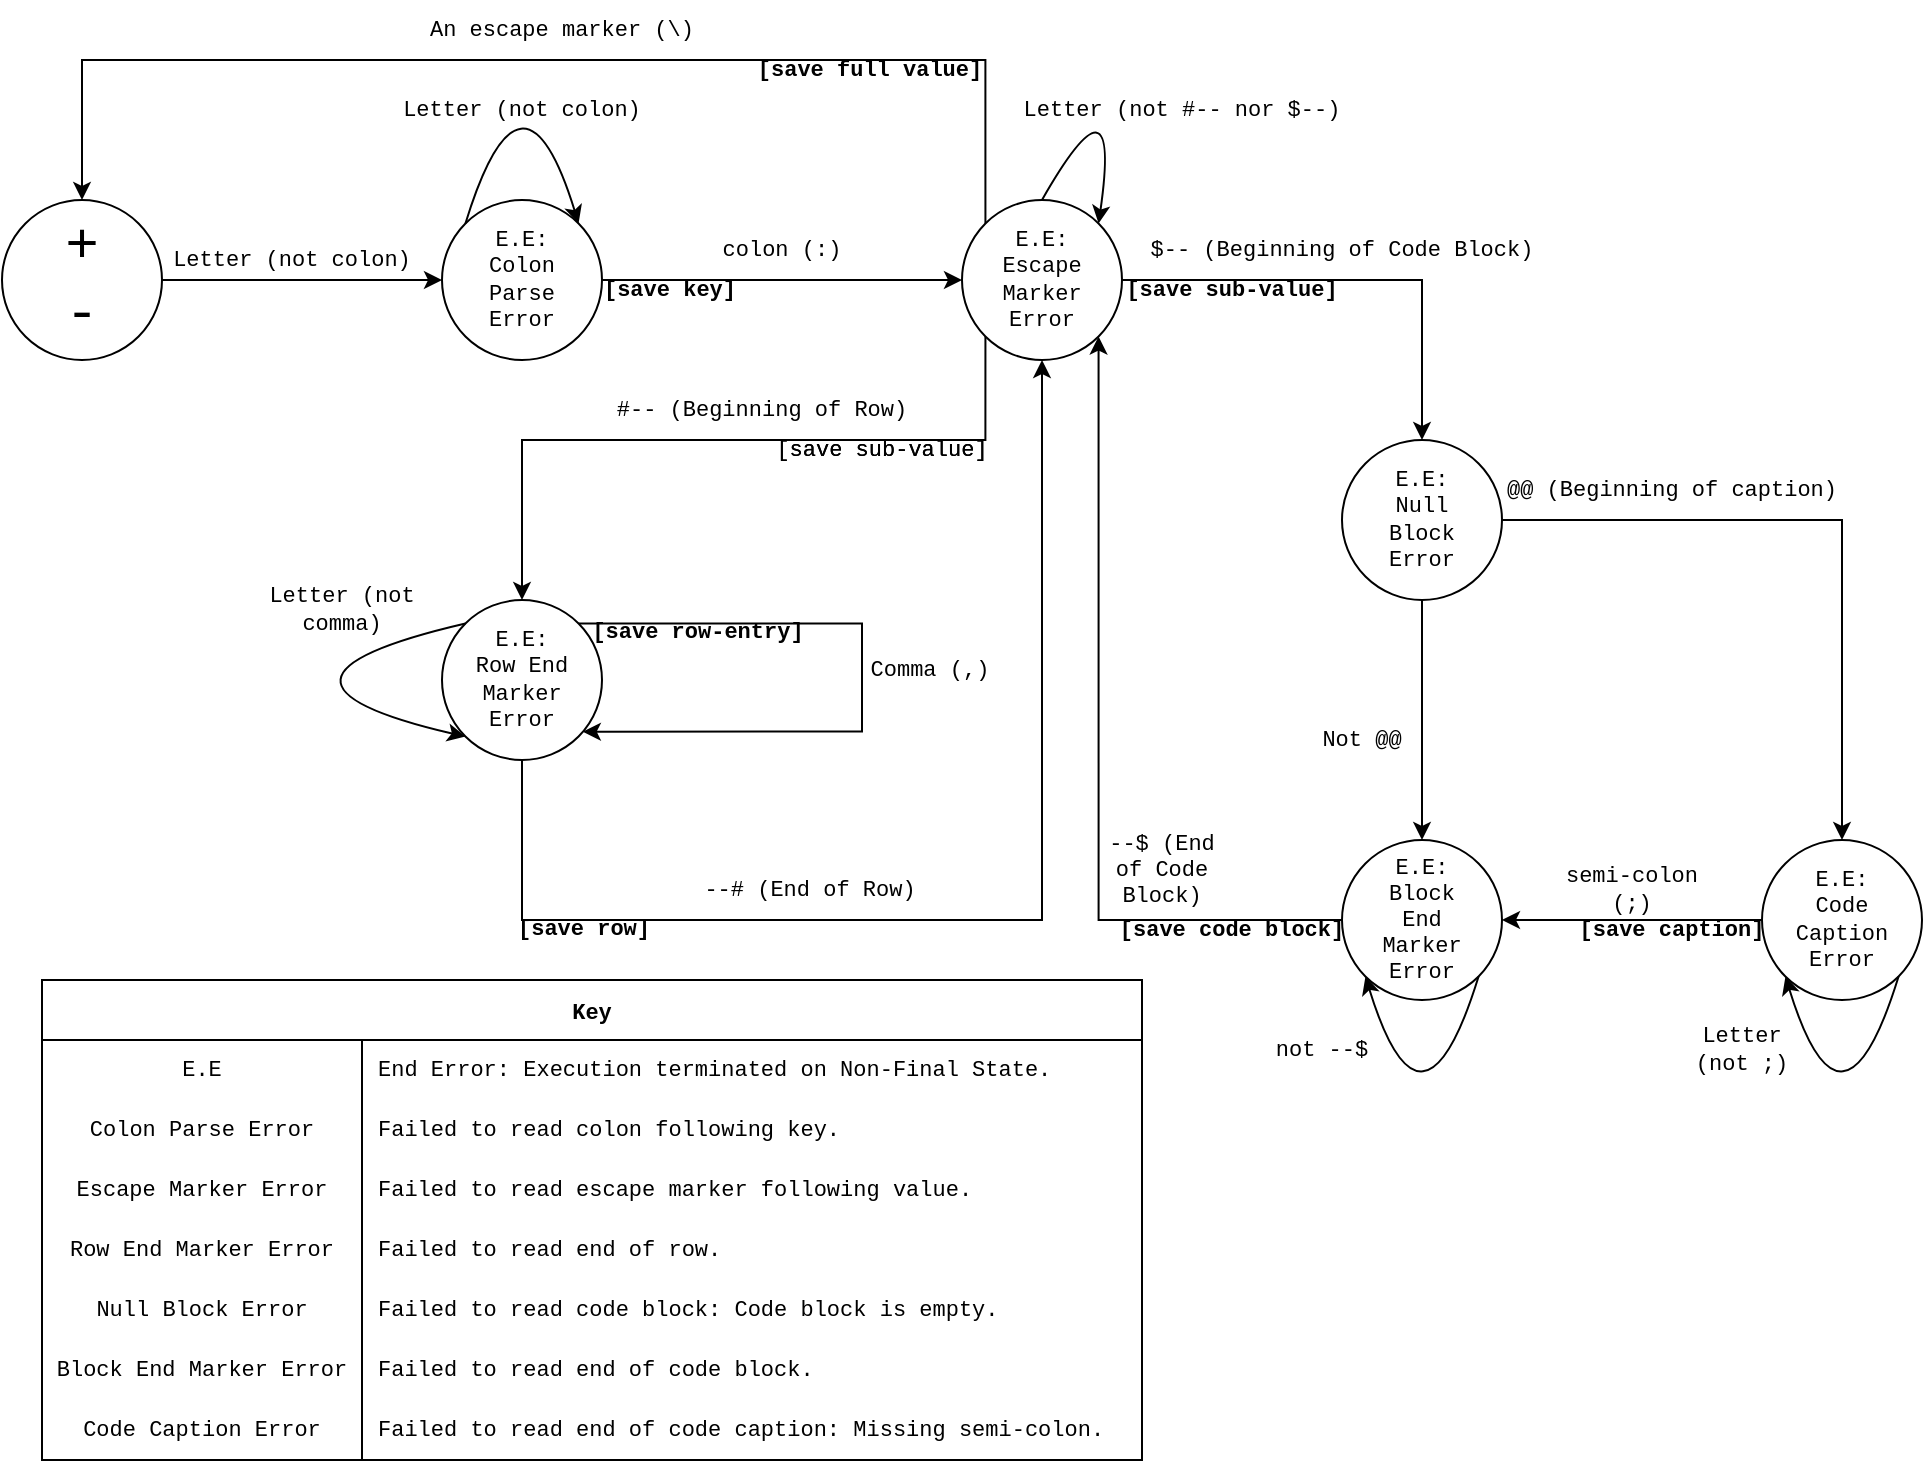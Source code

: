 <mxfile version="16.5.2" type="device"><diagram id="prtHgNgQTEPvFCAcTncT" name="Page-1"><mxGraphModel dx="1293" dy="722" grid="1" gridSize="10" guides="1" tooltips="1" connect="1" arrows="1" fold="1" page="1" pageScale="1" pageWidth="827" pageHeight="1169" math="0" shadow="0"><root><mxCell id="0"/><mxCell id="1" parent="0"/><mxCell id="Hz-hNuxiaKg8cWlo2Coc-8" value="" style="edgeStyle=orthogonalEdgeStyle;rounded=0;orthogonalLoop=1;jettySize=auto;html=1;fontFamily=Courier New;fontSize=28;" edge="1" parent="1" source="Hz-hNuxiaKg8cWlo2Coc-6" target="Hz-hNuxiaKg8cWlo2Coc-7"><mxGeometry relative="1" as="geometry"/></mxCell><mxCell id="Hz-hNuxiaKg8cWlo2Coc-6" value="+&lt;br&gt;-" style="ellipse;whiteSpace=wrap;html=1;aspect=fixed;fontSize=28;fontFamily=Courier New;" vertex="1" parent="1"><mxGeometry x="10" y="120" width="80" height="80" as="geometry"/></mxCell><mxCell id="Hz-hNuxiaKg8cWlo2Coc-17" style="edgeStyle=orthogonalEdgeStyle;rounded=0;orthogonalLoop=1;jettySize=auto;html=1;fontFamily=Courier New;fontSize=11;" edge="1" parent="1" source="Hz-hNuxiaKg8cWlo2Coc-7" target="Hz-hNuxiaKg8cWlo2Coc-16"><mxGeometry relative="1" as="geometry"/></mxCell><mxCell id="Hz-hNuxiaKg8cWlo2Coc-7" value="" style="ellipse;whiteSpace=wrap;html=1;aspect=fixed;fontFamily=Courier New;fontSize=28;" vertex="1" parent="1"><mxGeometry x="230" y="120" width="80" height="80" as="geometry"/></mxCell><mxCell id="Hz-hNuxiaKg8cWlo2Coc-10" value="&lt;font style=&quot;font-size: 11px&quot;&gt;Letter (not colon)&lt;/font&gt;" style="text;html=1;strokeColor=none;fillColor=none;align=center;verticalAlign=middle;whiteSpace=wrap;rounded=0;fontFamily=Courier New;fontSize=28;" vertex="1" parent="1"><mxGeometry x="80" y="130" width="150" height="30" as="geometry"/></mxCell><mxCell id="Hz-hNuxiaKg8cWlo2Coc-14" value="" style="curved=1;endArrow=classic;html=1;rounded=0;fontFamily=Courier New;fontSize=11;exitX=0;exitY=0;exitDx=0;exitDy=0;entryX=1;entryY=0;entryDx=0;entryDy=0;" edge="1" parent="1" source="Hz-hNuxiaKg8cWlo2Coc-7" target="Hz-hNuxiaKg8cWlo2Coc-7"><mxGeometry width="50" height="50" relative="1" as="geometry"><mxPoint x="310" y="230" as="sourcePoint"/><mxPoint x="360" y="180" as="targetPoint"/><Array as="points"><mxPoint x="270" y="40"/></Array></mxGeometry></mxCell><mxCell id="Hz-hNuxiaKg8cWlo2Coc-15" value="Letter (not colon)" style="text;html=1;strokeColor=none;fillColor=none;align=center;verticalAlign=middle;whiteSpace=wrap;rounded=0;fontFamily=Courier New;fontSize=11;" vertex="1" parent="1"><mxGeometry x="200" y="60" width="140" height="30" as="geometry"/></mxCell><mxCell id="Hz-hNuxiaKg8cWlo2Coc-25" style="edgeStyle=orthogonalEdgeStyle;rounded=0;orthogonalLoop=1;jettySize=auto;html=1;exitX=0;exitY=1;exitDx=0;exitDy=0;fontFamily=Courier New;fontSize=11;entryX=0.5;entryY=0;entryDx=0;entryDy=0;" edge="1" parent="1" source="Hz-hNuxiaKg8cWlo2Coc-16" target="Hz-hNuxiaKg8cWlo2Coc-23"><mxGeometry relative="1" as="geometry"><Array as="points"><mxPoint x="502" y="240"/><mxPoint x="270" y="240"/></Array></mxGeometry></mxCell><mxCell id="Hz-hNuxiaKg8cWlo2Coc-26" style="edgeStyle=orthogonalEdgeStyle;rounded=0;orthogonalLoop=1;jettySize=auto;html=1;entryX=0.5;entryY=0;entryDx=0;entryDy=0;fontFamily=Courier New;fontSize=11;" edge="1" parent="1" source="Hz-hNuxiaKg8cWlo2Coc-16" target="Hz-hNuxiaKg8cWlo2Coc-24"><mxGeometry relative="1" as="geometry"/></mxCell><mxCell id="Hz-hNuxiaKg8cWlo2Coc-58" style="edgeStyle=orthogonalEdgeStyle;rounded=0;orthogonalLoop=1;jettySize=auto;html=1;entryX=0.5;entryY=0;entryDx=0;entryDy=0;fontFamily=Courier New;fontSize=11;exitX=0;exitY=0;exitDx=0;exitDy=0;" edge="1" parent="1" source="Hz-hNuxiaKg8cWlo2Coc-16" target="Hz-hNuxiaKg8cWlo2Coc-6"><mxGeometry relative="1" as="geometry"><Array as="points"><mxPoint x="502" y="50"/><mxPoint x="50" y="50"/></Array></mxGeometry></mxCell><mxCell id="Hz-hNuxiaKg8cWlo2Coc-16" value="" style="ellipse;whiteSpace=wrap;html=1;aspect=fixed;fontFamily=Courier New;fontSize=11;" vertex="1" parent="1"><mxGeometry x="490" y="120" width="80" height="80" as="geometry"/></mxCell><mxCell id="Hz-hNuxiaKg8cWlo2Coc-18" value="colon (:)" style="text;html=1;strokeColor=none;fillColor=none;align=center;verticalAlign=middle;whiteSpace=wrap;rounded=0;fontFamily=Courier New;fontSize=11;" vertex="1" parent="1"><mxGeometry x="360" y="130" width="80" height="30" as="geometry"/></mxCell><mxCell id="Hz-hNuxiaKg8cWlo2Coc-19" value="[save key]" style="text;html=1;strokeColor=none;fillColor=none;align=center;verticalAlign=middle;whiteSpace=wrap;rounded=0;fontFamily=Courier New;fontSize=11;fontStyle=1" vertex="1" parent="1"><mxGeometry x="304" y="150" width="80" height="30" as="geometry"/></mxCell><mxCell id="Hz-hNuxiaKg8cWlo2Coc-20" value="" style="curved=1;endArrow=classic;html=1;rounded=0;fontFamily=Courier New;fontSize=11;exitX=0.5;exitY=0;exitDx=0;exitDy=0;entryX=1;entryY=0;entryDx=0;entryDy=0;" edge="1" parent="1" source="Hz-hNuxiaKg8cWlo2Coc-16" target="Hz-hNuxiaKg8cWlo2Coc-16"><mxGeometry width="50" height="50" relative="1" as="geometry"><mxPoint x="480" y="310" as="sourcePoint"/><mxPoint x="530" y="260" as="targetPoint"/><Array as="points"><mxPoint x="570" y="50"/></Array></mxGeometry></mxCell><mxCell id="Hz-hNuxiaKg8cWlo2Coc-21" value="Letter (not #-- nor $--)" style="text;html=1;strokeColor=none;fillColor=none;align=center;verticalAlign=middle;whiteSpace=wrap;rounded=0;fontFamily=Courier New;fontSize=11;" vertex="1" parent="1"><mxGeometry x="510" y="60" width="180" height="30" as="geometry"/></mxCell><mxCell id="Hz-hNuxiaKg8cWlo2Coc-37" style="edgeStyle=orthogonalEdgeStyle;rounded=0;orthogonalLoop=1;jettySize=auto;html=1;entryX=0.5;entryY=1;entryDx=0;entryDy=0;fontFamily=Courier New;fontSize=11;exitX=0.5;exitY=1;exitDx=0;exitDy=0;" edge="1" parent="1" source="Hz-hNuxiaKg8cWlo2Coc-23" target="Hz-hNuxiaKg8cWlo2Coc-16"><mxGeometry relative="1" as="geometry"><Array as="points"><mxPoint x="270" y="480"/><mxPoint x="530" y="480"/></Array></mxGeometry></mxCell><mxCell id="Hz-hNuxiaKg8cWlo2Coc-40" style="edgeStyle=orthogonalEdgeStyle;rounded=0;orthogonalLoop=1;jettySize=auto;html=1;exitX=1;exitY=0;exitDx=0;exitDy=0;entryX=1.007;entryY=0.869;entryDx=0;entryDy=0;fontFamily=Courier New;fontSize=11;entryPerimeter=0;" edge="1" parent="1" source="Hz-hNuxiaKg8cWlo2Coc-23" target="Hz-hNuxiaKg8cWlo2Coc-75"><mxGeometry relative="1" as="geometry"><mxPoint x="491.716" y="331.716" as="targetPoint"/><Array as="points"><mxPoint x="440" y="332"/><mxPoint x="440" y="386"/></Array></mxGeometry></mxCell><mxCell id="Hz-hNuxiaKg8cWlo2Coc-23" value="" style="ellipse;whiteSpace=wrap;html=1;aspect=fixed;fontFamily=Courier New;fontSize=11;" vertex="1" parent="1"><mxGeometry x="230" y="320" width="80" height="80" as="geometry"/></mxCell><mxCell id="Hz-hNuxiaKg8cWlo2Coc-45" style="edgeStyle=orthogonalEdgeStyle;rounded=0;orthogonalLoop=1;jettySize=auto;html=1;fontFamily=Courier New;fontSize=11;" edge="1" parent="1" source="Hz-hNuxiaKg8cWlo2Coc-24" target="Hz-hNuxiaKg8cWlo2Coc-43"><mxGeometry relative="1" as="geometry"/></mxCell><mxCell id="Hz-hNuxiaKg8cWlo2Coc-46" style="edgeStyle=orthogonalEdgeStyle;rounded=0;orthogonalLoop=1;jettySize=auto;html=1;fontFamily=Courier New;fontSize=11;entryX=0.5;entryY=0;entryDx=0;entryDy=0;" edge="1" parent="1" source="Hz-hNuxiaKg8cWlo2Coc-24" target="Hz-hNuxiaKg8cWlo2Coc-44"><mxGeometry relative="1" as="geometry"><mxPoint x="840" y="430" as="targetPoint"/></mxGeometry></mxCell><mxCell id="Hz-hNuxiaKg8cWlo2Coc-24" value="" style="ellipse;whiteSpace=wrap;html=1;aspect=fixed;fontFamily=Courier New;fontSize=11;" vertex="1" parent="1"><mxGeometry x="680" y="240" width="80" height="80" as="geometry"/></mxCell><mxCell id="Hz-hNuxiaKg8cWlo2Coc-27" value="#-- (Beginning of Row)" style="text;html=1;strokeColor=none;fillColor=none;align=center;verticalAlign=middle;whiteSpace=wrap;rounded=0;fontFamily=Courier New;fontSize=11;" vertex="1" parent="1"><mxGeometry x="310" y="210" width="160" height="30" as="geometry"/></mxCell><mxCell id="Hz-hNuxiaKg8cWlo2Coc-28" value="$-- (Beginning of Code Block)" style="text;html=1;strokeColor=none;fillColor=none;align=center;verticalAlign=middle;whiteSpace=wrap;rounded=0;fontFamily=Courier New;fontSize=11;" vertex="1" parent="1"><mxGeometry x="570" y="130" width="220" height="30" as="geometry"/></mxCell><mxCell id="Hz-hNuxiaKg8cWlo2Coc-29" value="" style="curved=1;endArrow=classic;html=1;rounded=0;fontFamily=Courier New;fontSize=11;exitX=0;exitY=0;exitDx=0;exitDy=0;entryX=0;entryY=1;entryDx=0;entryDy=0;" edge="1" parent="1" source="Hz-hNuxiaKg8cWlo2Coc-23" target="Hz-hNuxiaKg8cWlo2Coc-23"><mxGeometry width="50" height="50" relative="1" as="geometry"><mxPoint x="30" y="410" as="sourcePoint"/><mxPoint x="80" y="360" as="targetPoint"/><Array as="points"><mxPoint x="120" y="360"/></Array></mxGeometry></mxCell><mxCell id="Hz-hNuxiaKg8cWlo2Coc-30" value="Letter (not comma)" style="text;html=1;strokeColor=none;fillColor=none;align=center;verticalAlign=middle;whiteSpace=wrap;rounded=0;fontFamily=Courier New;fontSize=11;" vertex="1" parent="1"><mxGeometry x="130" y="310" width="100" height="30" as="geometry"/></mxCell><mxCell id="Hz-hNuxiaKg8cWlo2Coc-33" value="Comma (,)" style="text;html=1;strokeColor=none;fillColor=none;align=center;verticalAlign=middle;whiteSpace=wrap;rounded=0;fontFamily=Courier New;fontSize=11;" vertex="1" parent="1"><mxGeometry x="424" y="340" width="100" height="30" as="geometry"/></mxCell><mxCell id="Hz-hNuxiaKg8cWlo2Coc-42" value="--# (End of Row)" style="text;html=1;strokeColor=none;fillColor=none;align=center;verticalAlign=middle;whiteSpace=wrap;rounded=0;fontFamily=Courier New;fontSize=11;" vertex="1" parent="1"><mxGeometry x="349" y="450" width="130" height="30" as="geometry"/></mxCell><mxCell id="Hz-hNuxiaKg8cWlo2Coc-53" style="edgeStyle=orthogonalEdgeStyle;rounded=0;orthogonalLoop=1;jettySize=auto;html=1;entryX=1;entryY=1;entryDx=0;entryDy=0;fontFamily=Courier New;fontSize=11;" edge="1" parent="1" source="Hz-hNuxiaKg8cWlo2Coc-43" target="Hz-hNuxiaKg8cWlo2Coc-16"><mxGeometry relative="1" as="geometry"/></mxCell><mxCell id="Hz-hNuxiaKg8cWlo2Coc-43" value="" style="ellipse;whiteSpace=wrap;html=1;aspect=fixed;fontFamily=Courier New;fontSize=11;" vertex="1" parent="1"><mxGeometry x="680" y="440" width="80" height="80" as="geometry"/></mxCell><mxCell id="Hz-hNuxiaKg8cWlo2Coc-52" style="edgeStyle=orthogonalEdgeStyle;rounded=0;orthogonalLoop=1;jettySize=auto;html=1;entryX=1;entryY=0.5;entryDx=0;entryDy=0;fontFamily=Courier New;fontSize=11;" edge="1" parent="1" source="Hz-hNuxiaKg8cWlo2Coc-44" target="Hz-hNuxiaKg8cWlo2Coc-43"><mxGeometry relative="1" as="geometry"/></mxCell><mxCell id="Hz-hNuxiaKg8cWlo2Coc-44" value="" style="ellipse;whiteSpace=wrap;html=1;aspect=fixed;fontFamily=Courier New;fontSize=11;" vertex="1" parent="1"><mxGeometry x="890" y="440" width="80" height="80" as="geometry"/></mxCell><mxCell id="Hz-hNuxiaKg8cWlo2Coc-47" value="@@ (Beginning of caption)" style="text;html=1;strokeColor=none;fillColor=none;align=center;verticalAlign=middle;whiteSpace=wrap;rounded=0;fontFamily=Courier New;fontSize=11;" vertex="1" parent="1"><mxGeometry x="750" y="250" width="190" height="30" as="geometry"/></mxCell><mxCell id="Hz-hNuxiaKg8cWlo2Coc-48" value="Not @@" style="text;html=1;strokeColor=none;fillColor=none;align=center;verticalAlign=middle;whiteSpace=wrap;rounded=0;fontFamily=Courier New;fontSize=11;" vertex="1" parent="1"><mxGeometry x="660" y="375" width="60" height="30" as="geometry"/></mxCell><mxCell id="Hz-hNuxiaKg8cWlo2Coc-49" value="" style="curved=1;endArrow=classic;html=1;rounded=0;fontFamily=Courier New;fontSize=11;exitX=1;exitY=1;exitDx=0;exitDy=0;entryX=0;entryY=1;entryDx=0;entryDy=0;" edge="1" parent="1" source="Hz-hNuxiaKg8cWlo2Coc-44" target="Hz-hNuxiaKg8cWlo2Coc-44"><mxGeometry width="50" height="50" relative="1" as="geometry"><mxPoint x="920" y="450" as="sourcePoint"/><mxPoint x="970" y="400" as="targetPoint"/><Array as="points"><mxPoint x="930" y="600"/></Array></mxGeometry></mxCell><mxCell id="Hz-hNuxiaKg8cWlo2Coc-50" value="Letter (not ;)" style="text;html=1;strokeColor=none;fillColor=none;align=center;verticalAlign=middle;whiteSpace=wrap;rounded=0;fontFamily=Courier New;fontSize=11;" vertex="1" parent="1"><mxGeometry x="850" y="530" width="60" height="30" as="geometry"/></mxCell><mxCell id="Hz-hNuxiaKg8cWlo2Coc-51" value="semi-colon (;)" style="text;html=1;strokeColor=none;fillColor=none;align=center;verticalAlign=middle;whiteSpace=wrap;rounded=0;fontFamily=Courier New;fontSize=11;" vertex="1" parent="1"><mxGeometry x="780" y="450" width="90" height="30" as="geometry"/></mxCell><mxCell id="Hz-hNuxiaKg8cWlo2Coc-54" value="--$ (End of Code Block)" style="text;html=1;strokeColor=none;fillColor=none;align=center;verticalAlign=middle;whiteSpace=wrap;rounded=0;fontFamily=Courier New;fontSize=11;" vertex="1" parent="1"><mxGeometry x="560" y="430" width="60" height="50" as="geometry"/></mxCell><mxCell id="Hz-hNuxiaKg8cWlo2Coc-56" value="" style="curved=1;endArrow=classic;html=1;rounded=0;fontFamily=Courier New;fontSize=11;entryX=0;entryY=1;entryDx=0;entryDy=0;exitX=1;exitY=1;exitDx=0;exitDy=0;" edge="1" parent="1" source="Hz-hNuxiaKg8cWlo2Coc-43" target="Hz-hNuxiaKg8cWlo2Coc-43"><mxGeometry width="50" height="50" relative="1" as="geometry"><mxPoint x="625" y="610" as="sourcePoint"/><mxPoint x="675" y="560" as="targetPoint"/><Array as="points"><mxPoint x="720" y="600"/></Array></mxGeometry></mxCell><mxCell id="Hz-hNuxiaKg8cWlo2Coc-57" value="not --$" style="text;html=1;strokeColor=none;fillColor=none;align=center;verticalAlign=middle;whiteSpace=wrap;rounded=0;fontFamily=Courier New;fontSize=11;" vertex="1" parent="1"><mxGeometry x="640" y="530" width="60" height="30" as="geometry"/></mxCell><mxCell id="Hz-hNuxiaKg8cWlo2Coc-59" value="An escape marker (\\)" style="text;html=1;strokeColor=none;fillColor=none;align=center;verticalAlign=middle;whiteSpace=wrap;rounded=0;fontFamily=Courier New;fontSize=11;" vertex="1" parent="1"><mxGeometry x="205" y="20" width="170" height="30" as="geometry"/></mxCell><mxCell id="Hz-hNuxiaKg8cWlo2Coc-60" value="[save sub-value]" style="text;html=1;strokeColor=none;fillColor=none;align=center;verticalAlign=middle;whiteSpace=wrap;rounded=0;fontFamily=Courier New;fontSize=11;" vertex="1" parent="1"><mxGeometry x="390" y="230" width="120" height="30" as="geometry"/></mxCell><mxCell id="Hz-hNuxiaKg8cWlo2Coc-61" value="[save sub-value]" style="text;html=1;strokeColor=none;fillColor=none;align=center;verticalAlign=middle;whiteSpace=wrap;rounded=0;fontFamily=Courier New;fontSize=11;" vertex="1" parent="1"><mxGeometry x="390" y="230" width="120" height="30" as="geometry"/></mxCell><mxCell id="Hz-hNuxiaKg8cWlo2Coc-62" value="[save sub-value]" style="text;html=1;strokeColor=none;fillColor=none;align=center;verticalAlign=middle;whiteSpace=wrap;rounded=0;fontFamily=Courier New;fontSize=11;fontStyle=1" vertex="1" parent="1"><mxGeometry x="570" y="150" width="110" height="30" as="geometry"/></mxCell><mxCell id="Hz-hNuxiaKg8cWlo2Coc-63" value="[save full value]" style="text;html=1;strokeColor=none;fillColor=none;align=center;verticalAlign=middle;whiteSpace=wrap;rounded=0;fontFamily=Courier New;fontSize=11;fontStyle=1" vertex="1" parent="1"><mxGeometry x="384" y="40" width="120" height="30" as="geometry"/></mxCell><mxCell id="Hz-hNuxiaKg8cWlo2Coc-69" value="[save row-entry]" style="text;html=1;strokeColor=none;fillColor=none;align=center;verticalAlign=middle;whiteSpace=wrap;rounded=0;fontFamily=Courier New;fontSize=11;fontStyle=1" vertex="1" parent="1"><mxGeometry x="298" y="321" width="120" height="30" as="geometry"/></mxCell><mxCell id="Hz-hNuxiaKg8cWlo2Coc-71" value="&lt;b&gt;[save caption]&lt;/b&gt;" style="text;html=1;strokeColor=none;fillColor=none;align=center;verticalAlign=middle;whiteSpace=wrap;rounded=0;fontFamily=Courier New;fontSize=11;" vertex="1" parent="1"><mxGeometry x="795" y="470" width="100" height="30" as="geometry"/></mxCell><mxCell id="Hz-hNuxiaKg8cWlo2Coc-72" value="&lt;b&gt;[save code block]&lt;/b&gt;" style="text;html=1;strokeColor=none;fillColor=none;align=center;verticalAlign=middle;whiteSpace=wrap;rounded=0;fontFamily=Courier New;fontSize=11;" vertex="1" parent="1"><mxGeometry x="560" y="470" width="130" height="30" as="geometry"/></mxCell><mxCell id="Hz-hNuxiaKg8cWlo2Coc-73" value="E.E:&lt;br&gt;Colon Parse Error" style="text;html=1;strokeColor=none;fillColor=none;align=center;verticalAlign=middle;whiteSpace=wrap;rounded=0;fontFamily=Courier New;fontSize=11;" vertex="1" parent="1"><mxGeometry x="240" y="130" width="60" height="60" as="geometry"/></mxCell><mxCell id="Hz-hNuxiaKg8cWlo2Coc-74" value="E.E:&lt;br&gt;Escape Marker Error" style="text;html=1;strokeColor=none;fillColor=none;align=center;verticalAlign=middle;whiteSpace=wrap;rounded=0;fontFamily=Courier New;fontSize=11;" vertex="1" parent="1"><mxGeometry x="500" y="130" width="60" height="60" as="geometry"/></mxCell><mxCell id="Hz-hNuxiaKg8cWlo2Coc-75" value="E.E:&lt;br&gt;Row End Marker Error" style="text;html=1;strokeColor=none;fillColor=none;align=center;verticalAlign=middle;whiteSpace=wrap;rounded=0;fontFamily=Courier New;fontSize=11;" vertex="1" parent="1"><mxGeometry x="240" y="325" width="60" height="70" as="geometry"/></mxCell><mxCell id="Hz-hNuxiaKg8cWlo2Coc-79" value="E.E:&lt;br&gt;Null Block&lt;br&gt;Error" style="text;html=1;strokeColor=none;fillColor=none;align=center;verticalAlign=middle;whiteSpace=wrap;rounded=0;fontFamily=Courier New;fontSize=11;" vertex="1" parent="1"><mxGeometry x="690" y="250" width="60" height="60" as="geometry"/></mxCell><mxCell id="Hz-hNuxiaKg8cWlo2Coc-80" value="E.E:&lt;br&gt;Code Caption Error" style="text;html=1;strokeColor=none;fillColor=none;align=center;verticalAlign=middle;whiteSpace=wrap;rounded=0;fontFamily=Courier New;fontSize=11;" vertex="1" parent="1"><mxGeometry x="900" y="445" width="60" height="70" as="geometry"/></mxCell><mxCell id="Hz-hNuxiaKg8cWlo2Coc-81" value="E.E:&lt;br&gt;Block End Marker Error" style="text;html=1;strokeColor=none;fillColor=none;align=center;verticalAlign=middle;whiteSpace=wrap;rounded=0;fontFamily=Courier New;fontSize=11;" vertex="1" parent="1"><mxGeometry x="690" y="445" width="60" height="70" as="geometry"/></mxCell><mxCell id="Hz-hNuxiaKg8cWlo2Coc-82" style="edgeStyle=orthogonalEdgeStyle;rounded=0;orthogonalLoop=1;jettySize=auto;html=1;exitX=0.5;exitY=1;exitDx=0;exitDy=0;fontFamily=Courier New;fontSize=11;" edge="1" parent="1" source="Hz-hNuxiaKg8cWlo2Coc-81" target="Hz-hNuxiaKg8cWlo2Coc-81"><mxGeometry relative="1" as="geometry"/></mxCell><object label="Key" foo="bar&#10;bar&#10;bar" id="Hz-hNuxiaKg8cWlo2Coc-88"><mxCell style="shape=table;startSize=30;container=1;collapsible=0;childLayout=tableLayout;fixedRows=1;rowLines=0;fontStyle=1;fontFamily=Courier New;fontSize=11;" vertex="1" parent="1"><mxGeometry x="30" y="510" width="550" height="240" as="geometry"/></mxCell></object><mxCell id="Hz-hNuxiaKg8cWlo2Coc-89" value="" style="shape=tableRow;horizontal=0;startSize=0;swimlaneHead=0;swimlaneBody=0;top=0;left=0;bottom=0;right=0;collapsible=0;dropTarget=0;fillColor=none;points=[[0,0.5],[1,0.5]];portConstraint=eastwest;fontFamily=Courier New;fontSize=11;" vertex="1" parent="Hz-hNuxiaKg8cWlo2Coc-88"><mxGeometry y="30" width="550" height="30" as="geometry"/></mxCell><mxCell id="Hz-hNuxiaKg8cWlo2Coc-90" value="E.E" style="shape=partialRectangle;html=1;whiteSpace=wrap;connectable=0;fillColor=none;top=0;left=0;bottom=0;right=0;overflow=hidden;pointerEvents=1;fontFamily=Courier New;fontSize=11;" vertex="1" parent="Hz-hNuxiaKg8cWlo2Coc-89"><mxGeometry width="160" height="30" as="geometry"><mxRectangle width="160" height="30" as="alternateBounds"/></mxGeometry></mxCell><mxCell id="Hz-hNuxiaKg8cWlo2Coc-91" value="End Error: Execution terminated on Non-Final State." style="shape=partialRectangle;html=1;whiteSpace=wrap;connectable=0;fillColor=none;top=0;left=0;bottom=0;right=0;align=left;spacingLeft=6;overflow=hidden;fontFamily=Courier New;fontSize=11;" vertex="1" parent="Hz-hNuxiaKg8cWlo2Coc-89"><mxGeometry x="160" width="390" height="30" as="geometry"><mxRectangle width="390" height="30" as="alternateBounds"/></mxGeometry></mxCell><mxCell id="Hz-hNuxiaKg8cWlo2Coc-92" value="" style="shape=tableRow;horizontal=0;startSize=0;swimlaneHead=0;swimlaneBody=0;top=0;left=0;bottom=0;right=0;collapsible=0;dropTarget=0;fillColor=none;points=[[0,0.5],[1,0.5]];portConstraint=eastwest;fontFamily=Courier New;fontSize=11;" vertex="1" parent="Hz-hNuxiaKg8cWlo2Coc-88"><mxGeometry y="60" width="550" height="30" as="geometry"/></mxCell><mxCell id="Hz-hNuxiaKg8cWlo2Coc-93" value="Colon Parse Error" style="shape=partialRectangle;html=1;whiteSpace=wrap;connectable=0;fillColor=none;top=0;left=0;bottom=0;right=0;overflow=hidden;fontFamily=Courier New;fontSize=11;" vertex="1" parent="Hz-hNuxiaKg8cWlo2Coc-92"><mxGeometry width="160" height="30" as="geometry"><mxRectangle width="160" height="30" as="alternateBounds"/></mxGeometry></mxCell><mxCell id="Hz-hNuxiaKg8cWlo2Coc-94" value="Failed to read colon following key." style="shape=partialRectangle;html=1;whiteSpace=wrap;connectable=0;fillColor=none;top=0;left=0;bottom=0;right=0;align=left;spacingLeft=6;overflow=hidden;fontFamily=Courier New;fontSize=11;" vertex="1" parent="Hz-hNuxiaKg8cWlo2Coc-92"><mxGeometry x="160" width="390" height="30" as="geometry"><mxRectangle width="390" height="30" as="alternateBounds"/></mxGeometry></mxCell><mxCell id="Hz-hNuxiaKg8cWlo2Coc-95" value="" style="shape=tableRow;horizontal=0;startSize=0;swimlaneHead=0;swimlaneBody=0;top=0;left=0;bottom=0;right=0;collapsible=0;dropTarget=0;fillColor=none;points=[[0,0.5],[1,0.5]];portConstraint=eastwest;fontFamily=Courier New;fontSize=11;" vertex="1" parent="Hz-hNuxiaKg8cWlo2Coc-88"><mxGeometry y="90" width="550" height="30" as="geometry"/></mxCell><mxCell id="Hz-hNuxiaKg8cWlo2Coc-96" value="Escape Marker Error" style="shape=partialRectangle;html=1;whiteSpace=wrap;connectable=0;fillColor=none;top=0;left=0;bottom=0;right=0;overflow=hidden;fontFamily=Courier New;fontSize=11;" vertex="1" parent="Hz-hNuxiaKg8cWlo2Coc-95"><mxGeometry width="160" height="30" as="geometry"><mxRectangle width="160" height="30" as="alternateBounds"/></mxGeometry></mxCell><mxCell id="Hz-hNuxiaKg8cWlo2Coc-97" value="Failed to read escape marker following value." style="shape=partialRectangle;html=1;whiteSpace=wrap;connectable=0;fillColor=none;top=0;left=0;bottom=0;right=0;align=left;spacingLeft=6;overflow=hidden;fontFamily=Courier New;fontSize=11;" vertex="1" parent="Hz-hNuxiaKg8cWlo2Coc-95"><mxGeometry x="160" width="390" height="30" as="geometry"><mxRectangle width="390" height="30" as="alternateBounds"/></mxGeometry></mxCell><mxCell id="Hz-hNuxiaKg8cWlo2Coc-101" style="shape=tableRow;horizontal=0;startSize=0;swimlaneHead=0;swimlaneBody=0;top=0;left=0;bottom=0;right=0;collapsible=0;dropTarget=0;fillColor=none;points=[[0,0.5],[1,0.5]];portConstraint=eastwest;fontFamily=Courier New;fontSize=11;" vertex="1" parent="Hz-hNuxiaKg8cWlo2Coc-88"><mxGeometry y="120" width="550" height="30" as="geometry"/></mxCell><mxCell id="Hz-hNuxiaKg8cWlo2Coc-102" value="Row End Marker Error" style="shape=partialRectangle;html=1;whiteSpace=wrap;connectable=0;fillColor=none;top=0;left=0;bottom=0;right=0;overflow=hidden;fontFamily=Courier New;fontSize=11;" vertex="1" parent="Hz-hNuxiaKg8cWlo2Coc-101"><mxGeometry width="160" height="30" as="geometry"><mxRectangle width="160" height="30" as="alternateBounds"/></mxGeometry></mxCell><mxCell id="Hz-hNuxiaKg8cWlo2Coc-103" value="Failed to read end of row." style="shape=partialRectangle;html=1;whiteSpace=wrap;connectable=0;fillColor=none;top=0;left=0;bottom=0;right=0;align=left;spacingLeft=6;overflow=hidden;fontFamily=Courier New;fontSize=11;" vertex="1" parent="Hz-hNuxiaKg8cWlo2Coc-101"><mxGeometry x="160" width="390" height="30" as="geometry"><mxRectangle width="390" height="30" as="alternateBounds"/></mxGeometry></mxCell><mxCell id="Hz-hNuxiaKg8cWlo2Coc-104" style="shape=tableRow;horizontal=0;startSize=0;swimlaneHead=0;swimlaneBody=0;top=0;left=0;bottom=0;right=0;collapsible=0;dropTarget=0;fillColor=none;points=[[0,0.5],[1,0.5]];portConstraint=eastwest;fontFamily=Courier New;fontSize=11;" vertex="1" parent="Hz-hNuxiaKg8cWlo2Coc-88"><mxGeometry y="150" width="550" height="30" as="geometry"/></mxCell><mxCell id="Hz-hNuxiaKg8cWlo2Coc-105" value="Null Block Error" style="shape=partialRectangle;html=1;whiteSpace=wrap;connectable=0;fillColor=none;top=0;left=0;bottom=0;right=0;overflow=hidden;fontFamily=Courier New;fontSize=11;" vertex="1" parent="Hz-hNuxiaKg8cWlo2Coc-104"><mxGeometry width="160" height="30" as="geometry"><mxRectangle width="160" height="30" as="alternateBounds"/></mxGeometry></mxCell><mxCell id="Hz-hNuxiaKg8cWlo2Coc-106" value="Failed to read code block: Code block is empty." style="shape=partialRectangle;html=1;whiteSpace=wrap;connectable=0;fillColor=none;top=0;left=0;bottom=0;right=0;align=left;spacingLeft=6;overflow=hidden;fontFamily=Courier New;fontSize=11;" vertex="1" parent="Hz-hNuxiaKg8cWlo2Coc-104"><mxGeometry x="160" width="390" height="30" as="geometry"><mxRectangle width="390" height="30" as="alternateBounds"/></mxGeometry></mxCell><mxCell id="Hz-hNuxiaKg8cWlo2Coc-107" style="shape=tableRow;horizontal=0;startSize=0;swimlaneHead=0;swimlaneBody=0;top=0;left=0;bottom=0;right=0;collapsible=0;dropTarget=0;fillColor=none;points=[[0,0.5],[1,0.5]];portConstraint=eastwest;fontFamily=Courier New;fontSize=11;" vertex="1" parent="Hz-hNuxiaKg8cWlo2Coc-88"><mxGeometry y="180" width="550" height="30" as="geometry"/></mxCell><mxCell id="Hz-hNuxiaKg8cWlo2Coc-108" value="Block End Marker Error" style="shape=partialRectangle;html=1;whiteSpace=wrap;connectable=0;fillColor=none;top=0;left=0;bottom=0;right=0;overflow=hidden;fontFamily=Courier New;fontSize=11;" vertex="1" parent="Hz-hNuxiaKg8cWlo2Coc-107"><mxGeometry width="160" height="30" as="geometry"><mxRectangle width="160" height="30" as="alternateBounds"/></mxGeometry></mxCell><mxCell id="Hz-hNuxiaKg8cWlo2Coc-109" value="Failed to read end of code block." style="shape=partialRectangle;html=1;whiteSpace=wrap;connectable=0;fillColor=none;top=0;left=0;bottom=0;right=0;align=left;spacingLeft=6;overflow=hidden;fontFamily=Courier New;fontSize=11;" vertex="1" parent="Hz-hNuxiaKg8cWlo2Coc-107"><mxGeometry x="160" width="390" height="30" as="geometry"><mxRectangle width="390" height="30" as="alternateBounds"/></mxGeometry></mxCell><mxCell id="Hz-hNuxiaKg8cWlo2Coc-110" style="shape=tableRow;horizontal=0;startSize=0;swimlaneHead=0;swimlaneBody=0;top=0;left=0;bottom=0;right=0;collapsible=0;dropTarget=0;fillColor=none;points=[[0,0.5],[1,0.5]];portConstraint=eastwest;fontFamily=Courier New;fontSize=11;" vertex="1" parent="Hz-hNuxiaKg8cWlo2Coc-88"><mxGeometry y="210" width="550" height="30" as="geometry"/></mxCell><mxCell id="Hz-hNuxiaKg8cWlo2Coc-111" value="Code Caption Error" style="shape=partialRectangle;html=1;whiteSpace=wrap;connectable=0;fillColor=none;top=0;left=0;bottom=0;right=0;overflow=hidden;fontFamily=Courier New;fontSize=11;" vertex="1" parent="Hz-hNuxiaKg8cWlo2Coc-110"><mxGeometry width="160" height="30" as="geometry"><mxRectangle width="160" height="30" as="alternateBounds"/></mxGeometry></mxCell><mxCell id="Hz-hNuxiaKg8cWlo2Coc-112" value="Failed to read end of code caption: Missing semi-colon." style="shape=partialRectangle;html=1;whiteSpace=wrap;connectable=0;fillColor=none;top=0;left=0;bottom=0;right=0;align=left;spacingLeft=6;overflow=hidden;fontFamily=Courier New;fontSize=11;" vertex="1" parent="Hz-hNuxiaKg8cWlo2Coc-110"><mxGeometry x="160" width="390" height="30" as="geometry"><mxRectangle width="390" height="30" as="alternateBounds"/></mxGeometry></mxCell><mxCell id="Hz-hNuxiaKg8cWlo2Coc-113" value="[save row]" style="text;strokeColor=none;fillColor=none;align=left;verticalAlign=middle;spacingLeft=4;spacingRight=4;overflow=hidden;points=[[0,0.5],[1,0.5]];portConstraint=eastwest;rotatable=0;fontFamily=Courier New;fontSize=11;fontStyle=1" vertex="1" parent="1"><mxGeometry x="262" y="468" width="80" height="30" as="geometry"/></mxCell></root></mxGraphModel></diagram></mxfile>